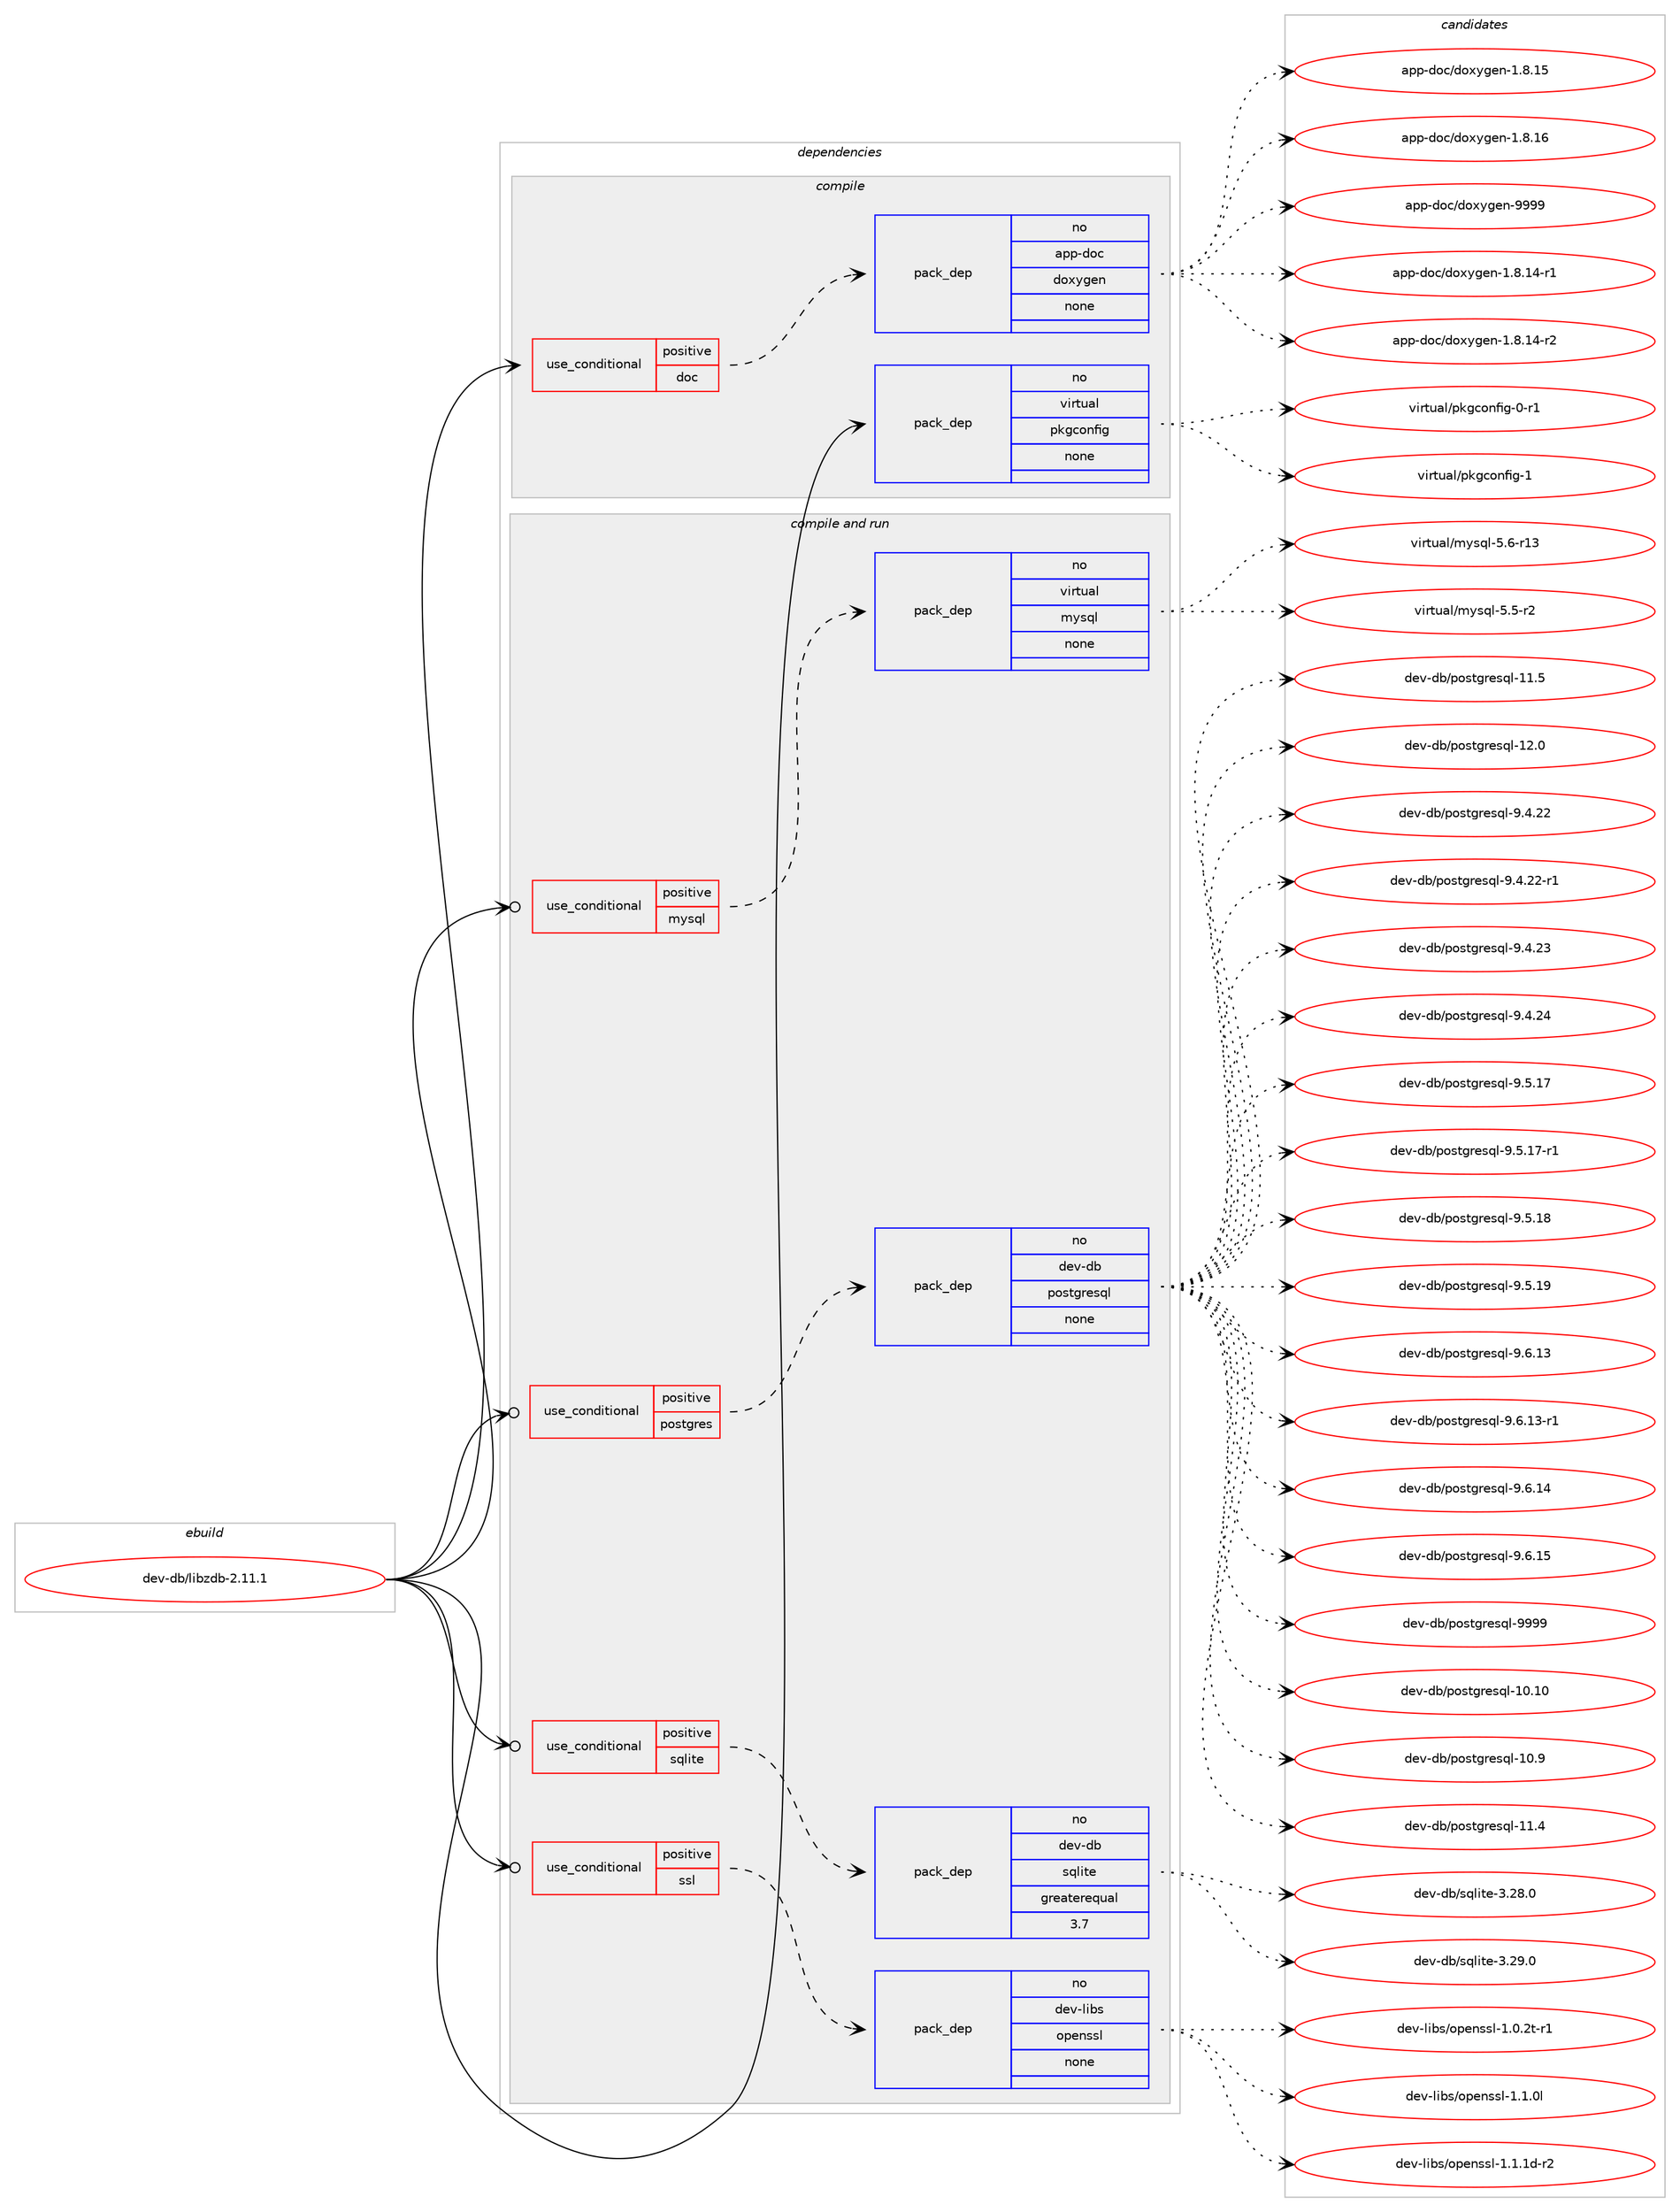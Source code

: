 digraph prolog {

# *************
# Graph options
# *************

newrank=true;
concentrate=true;
compound=true;
graph [rankdir=LR,fontname=Helvetica,fontsize=10,ranksep=1.5];#, ranksep=2.5, nodesep=0.2];
edge  [arrowhead=vee];
node  [fontname=Helvetica,fontsize=10];

# **********
# The ebuild
# **********

subgraph cluster_leftcol {
color=gray;
label=<<i>ebuild</i>>;
id [label="dev-db/libzdb-2.11.1", color=red, width=4, href="../dev-db/libzdb-2.11.1.svg"];
}

# ****************
# The dependencies
# ****************

subgraph cluster_midcol {
color=gray;
label=<<i>dependencies</i>>;
subgraph cluster_compile {
fillcolor="#eeeeee";
style=filled;
label=<<i>compile</i>>;
subgraph cond122585 {
dependency518292 [label=<<TABLE BORDER="0" CELLBORDER="1" CELLSPACING="0" CELLPADDING="4"><TR><TD ROWSPAN="3" CELLPADDING="10">use_conditional</TD></TR><TR><TD>positive</TD></TR><TR><TD>doc</TD></TR></TABLE>>, shape=none, color=red];
subgraph pack386092 {
dependency518293 [label=<<TABLE BORDER="0" CELLBORDER="1" CELLSPACING="0" CELLPADDING="4" WIDTH="220"><TR><TD ROWSPAN="6" CELLPADDING="30">pack_dep</TD></TR><TR><TD WIDTH="110">no</TD></TR><TR><TD>app-doc</TD></TR><TR><TD>doxygen</TD></TR><TR><TD>none</TD></TR><TR><TD></TD></TR></TABLE>>, shape=none, color=blue];
}
dependency518292:e -> dependency518293:w [weight=20,style="dashed",arrowhead="vee"];
}
id:e -> dependency518292:w [weight=20,style="solid",arrowhead="vee"];
subgraph pack386093 {
dependency518294 [label=<<TABLE BORDER="0" CELLBORDER="1" CELLSPACING="0" CELLPADDING="4" WIDTH="220"><TR><TD ROWSPAN="6" CELLPADDING="30">pack_dep</TD></TR><TR><TD WIDTH="110">no</TD></TR><TR><TD>virtual</TD></TR><TR><TD>pkgconfig</TD></TR><TR><TD>none</TD></TR><TR><TD></TD></TR></TABLE>>, shape=none, color=blue];
}
id:e -> dependency518294:w [weight=20,style="solid",arrowhead="vee"];
}
subgraph cluster_compileandrun {
fillcolor="#eeeeee";
style=filled;
label=<<i>compile and run</i>>;
subgraph cond122586 {
dependency518295 [label=<<TABLE BORDER="0" CELLBORDER="1" CELLSPACING="0" CELLPADDING="4"><TR><TD ROWSPAN="3" CELLPADDING="10">use_conditional</TD></TR><TR><TD>positive</TD></TR><TR><TD>mysql</TD></TR></TABLE>>, shape=none, color=red];
subgraph pack386094 {
dependency518296 [label=<<TABLE BORDER="0" CELLBORDER="1" CELLSPACING="0" CELLPADDING="4" WIDTH="220"><TR><TD ROWSPAN="6" CELLPADDING="30">pack_dep</TD></TR><TR><TD WIDTH="110">no</TD></TR><TR><TD>virtual</TD></TR><TR><TD>mysql</TD></TR><TR><TD>none</TD></TR><TR><TD></TD></TR></TABLE>>, shape=none, color=blue];
}
dependency518295:e -> dependency518296:w [weight=20,style="dashed",arrowhead="vee"];
}
id:e -> dependency518295:w [weight=20,style="solid",arrowhead="odotvee"];
subgraph cond122587 {
dependency518297 [label=<<TABLE BORDER="0" CELLBORDER="1" CELLSPACING="0" CELLPADDING="4"><TR><TD ROWSPAN="3" CELLPADDING="10">use_conditional</TD></TR><TR><TD>positive</TD></TR><TR><TD>postgres</TD></TR></TABLE>>, shape=none, color=red];
subgraph pack386095 {
dependency518298 [label=<<TABLE BORDER="0" CELLBORDER="1" CELLSPACING="0" CELLPADDING="4" WIDTH="220"><TR><TD ROWSPAN="6" CELLPADDING="30">pack_dep</TD></TR><TR><TD WIDTH="110">no</TD></TR><TR><TD>dev-db</TD></TR><TR><TD>postgresql</TD></TR><TR><TD>none</TD></TR><TR><TD></TD></TR></TABLE>>, shape=none, color=blue];
}
dependency518297:e -> dependency518298:w [weight=20,style="dashed",arrowhead="vee"];
}
id:e -> dependency518297:w [weight=20,style="solid",arrowhead="odotvee"];
subgraph cond122588 {
dependency518299 [label=<<TABLE BORDER="0" CELLBORDER="1" CELLSPACING="0" CELLPADDING="4"><TR><TD ROWSPAN="3" CELLPADDING="10">use_conditional</TD></TR><TR><TD>positive</TD></TR><TR><TD>sqlite</TD></TR></TABLE>>, shape=none, color=red];
subgraph pack386096 {
dependency518300 [label=<<TABLE BORDER="0" CELLBORDER="1" CELLSPACING="0" CELLPADDING="4" WIDTH="220"><TR><TD ROWSPAN="6" CELLPADDING="30">pack_dep</TD></TR><TR><TD WIDTH="110">no</TD></TR><TR><TD>dev-db</TD></TR><TR><TD>sqlite</TD></TR><TR><TD>greaterequal</TD></TR><TR><TD>3.7</TD></TR></TABLE>>, shape=none, color=blue];
}
dependency518299:e -> dependency518300:w [weight=20,style="dashed",arrowhead="vee"];
}
id:e -> dependency518299:w [weight=20,style="solid",arrowhead="odotvee"];
subgraph cond122589 {
dependency518301 [label=<<TABLE BORDER="0" CELLBORDER="1" CELLSPACING="0" CELLPADDING="4"><TR><TD ROWSPAN="3" CELLPADDING="10">use_conditional</TD></TR><TR><TD>positive</TD></TR><TR><TD>ssl</TD></TR></TABLE>>, shape=none, color=red];
subgraph pack386097 {
dependency518302 [label=<<TABLE BORDER="0" CELLBORDER="1" CELLSPACING="0" CELLPADDING="4" WIDTH="220"><TR><TD ROWSPAN="6" CELLPADDING="30">pack_dep</TD></TR><TR><TD WIDTH="110">no</TD></TR><TR><TD>dev-libs</TD></TR><TR><TD>openssl</TD></TR><TR><TD>none</TD></TR><TR><TD></TD></TR></TABLE>>, shape=none, color=blue];
}
dependency518301:e -> dependency518302:w [weight=20,style="dashed",arrowhead="vee"];
}
id:e -> dependency518301:w [weight=20,style="solid",arrowhead="odotvee"];
}
subgraph cluster_run {
fillcolor="#eeeeee";
style=filled;
label=<<i>run</i>>;
}
}

# **************
# The candidates
# **************

subgraph cluster_choices {
rank=same;
color=gray;
label=<<i>candidates</i>>;

subgraph choice386092 {
color=black;
nodesep=1;
choice97112112451001119947100111120121103101110454946564649524511449 [label="app-doc/doxygen-1.8.14-r1", color=red, width=4,href="../app-doc/doxygen-1.8.14-r1.svg"];
choice97112112451001119947100111120121103101110454946564649524511450 [label="app-doc/doxygen-1.8.14-r2", color=red, width=4,href="../app-doc/doxygen-1.8.14-r2.svg"];
choice9711211245100111994710011112012110310111045494656464953 [label="app-doc/doxygen-1.8.15", color=red, width=4,href="../app-doc/doxygen-1.8.15.svg"];
choice9711211245100111994710011112012110310111045494656464954 [label="app-doc/doxygen-1.8.16", color=red, width=4,href="../app-doc/doxygen-1.8.16.svg"];
choice971121124510011199471001111201211031011104557575757 [label="app-doc/doxygen-9999", color=red, width=4,href="../app-doc/doxygen-9999.svg"];
dependency518293:e -> choice97112112451001119947100111120121103101110454946564649524511449:w [style=dotted,weight="100"];
dependency518293:e -> choice97112112451001119947100111120121103101110454946564649524511450:w [style=dotted,weight="100"];
dependency518293:e -> choice9711211245100111994710011112012110310111045494656464953:w [style=dotted,weight="100"];
dependency518293:e -> choice9711211245100111994710011112012110310111045494656464954:w [style=dotted,weight="100"];
dependency518293:e -> choice971121124510011199471001111201211031011104557575757:w [style=dotted,weight="100"];
}
subgraph choice386093 {
color=black;
nodesep=1;
choice11810511411611797108471121071039911111010210510345484511449 [label="virtual/pkgconfig-0-r1", color=red, width=4,href="../virtual/pkgconfig-0-r1.svg"];
choice1181051141161179710847112107103991111101021051034549 [label="virtual/pkgconfig-1", color=red, width=4,href="../virtual/pkgconfig-1.svg"];
dependency518294:e -> choice11810511411611797108471121071039911111010210510345484511449:w [style=dotted,weight="100"];
dependency518294:e -> choice1181051141161179710847112107103991111101021051034549:w [style=dotted,weight="100"];
}
subgraph choice386094 {
color=black;
nodesep=1;
choice1181051141161179710847109121115113108455346534511450 [label="virtual/mysql-5.5-r2", color=red, width=4,href="../virtual/mysql-5.5-r2.svg"];
choice118105114116117971084710912111511310845534654451144951 [label="virtual/mysql-5.6-r13", color=red, width=4,href="../virtual/mysql-5.6-r13.svg"];
dependency518296:e -> choice1181051141161179710847109121115113108455346534511450:w [style=dotted,weight="100"];
dependency518296:e -> choice118105114116117971084710912111511310845534654451144951:w [style=dotted,weight="100"];
}
subgraph choice386095 {
color=black;
nodesep=1;
choice100101118451009847112111115116103114101115113108454948464948 [label="dev-db/postgresql-10.10", color=red, width=4,href="../dev-db/postgresql-10.10.svg"];
choice1001011184510098471121111151161031141011151131084549484657 [label="dev-db/postgresql-10.9", color=red, width=4,href="../dev-db/postgresql-10.9.svg"];
choice1001011184510098471121111151161031141011151131084549494652 [label="dev-db/postgresql-11.4", color=red, width=4,href="../dev-db/postgresql-11.4.svg"];
choice1001011184510098471121111151161031141011151131084549494653 [label="dev-db/postgresql-11.5", color=red, width=4,href="../dev-db/postgresql-11.5.svg"];
choice1001011184510098471121111151161031141011151131084549504648 [label="dev-db/postgresql-12.0", color=red, width=4,href="../dev-db/postgresql-12.0.svg"];
choice10010111845100984711211111511610311410111511310845574652465050 [label="dev-db/postgresql-9.4.22", color=red, width=4,href="../dev-db/postgresql-9.4.22.svg"];
choice100101118451009847112111115116103114101115113108455746524650504511449 [label="dev-db/postgresql-9.4.22-r1", color=red, width=4,href="../dev-db/postgresql-9.4.22-r1.svg"];
choice10010111845100984711211111511610311410111511310845574652465051 [label="dev-db/postgresql-9.4.23", color=red, width=4,href="../dev-db/postgresql-9.4.23.svg"];
choice10010111845100984711211111511610311410111511310845574652465052 [label="dev-db/postgresql-9.4.24", color=red, width=4,href="../dev-db/postgresql-9.4.24.svg"];
choice10010111845100984711211111511610311410111511310845574653464955 [label="dev-db/postgresql-9.5.17", color=red, width=4,href="../dev-db/postgresql-9.5.17.svg"];
choice100101118451009847112111115116103114101115113108455746534649554511449 [label="dev-db/postgresql-9.5.17-r1", color=red, width=4,href="../dev-db/postgresql-9.5.17-r1.svg"];
choice10010111845100984711211111511610311410111511310845574653464956 [label="dev-db/postgresql-9.5.18", color=red, width=4,href="../dev-db/postgresql-9.5.18.svg"];
choice10010111845100984711211111511610311410111511310845574653464957 [label="dev-db/postgresql-9.5.19", color=red, width=4,href="../dev-db/postgresql-9.5.19.svg"];
choice10010111845100984711211111511610311410111511310845574654464951 [label="dev-db/postgresql-9.6.13", color=red, width=4,href="../dev-db/postgresql-9.6.13.svg"];
choice100101118451009847112111115116103114101115113108455746544649514511449 [label="dev-db/postgresql-9.6.13-r1", color=red, width=4,href="../dev-db/postgresql-9.6.13-r1.svg"];
choice10010111845100984711211111511610311410111511310845574654464952 [label="dev-db/postgresql-9.6.14", color=red, width=4,href="../dev-db/postgresql-9.6.14.svg"];
choice10010111845100984711211111511610311410111511310845574654464953 [label="dev-db/postgresql-9.6.15", color=red, width=4,href="../dev-db/postgresql-9.6.15.svg"];
choice1001011184510098471121111151161031141011151131084557575757 [label="dev-db/postgresql-9999", color=red, width=4,href="../dev-db/postgresql-9999.svg"];
dependency518298:e -> choice100101118451009847112111115116103114101115113108454948464948:w [style=dotted,weight="100"];
dependency518298:e -> choice1001011184510098471121111151161031141011151131084549484657:w [style=dotted,weight="100"];
dependency518298:e -> choice1001011184510098471121111151161031141011151131084549494652:w [style=dotted,weight="100"];
dependency518298:e -> choice1001011184510098471121111151161031141011151131084549494653:w [style=dotted,weight="100"];
dependency518298:e -> choice1001011184510098471121111151161031141011151131084549504648:w [style=dotted,weight="100"];
dependency518298:e -> choice10010111845100984711211111511610311410111511310845574652465050:w [style=dotted,weight="100"];
dependency518298:e -> choice100101118451009847112111115116103114101115113108455746524650504511449:w [style=dotted,weight="100"];
dependency518298:e -> choice10010111845100984711211111511610311410111511310845574652465051:w [style=dotted,weight="100"];
dependency518298:e -> choice10010111845100984711211111511610311410111511310845574652465052:w [style=dotted,weight="100"];
dependency518298:e -> choice10010111845100984711211111511610311410111511310845574653464955:w [style=dotted,weight="100"];
dependency518298:e -> choice100101118451009847112111115116103114101115113108455746534649554511449:w [style=dotted,weight="100"];
dependency518298:e -> choice10010111845100984711211111511610311410111511310845574653464956:w [style=dotted,weight="100"];
dependency518298:e -> choice10010111845100984711211111511610311410111511310845574653464957:w [style=dotted,weight="100"];
dependency518298:e -> choice10010111845100984711211111511610311410111511310845574654464951:w [style=dotted,weight="100"];
dependency518298:e -> choice100101118451009847112111115116103114101115113108455746544649514511449:w [style=dotted,weight="100"];
dependency518298:e -> choice10010111845100984711211111511610311410111511310845574654464952:w [style=dotted,weight="100"];
dependency518298:e -> choice10010111845100984711211111511610311410111511310845574654464953:w [style=dotted,weight="100"];
dependency518298:e -> choice1001011184510098471121111151161031141011151131084557575757:w [style=dotted,weight="100"];
}
subgraph choice386096 {
color=black;
nodesep=1;
choice10010111845100984711511310810511610145514650564648 [label="dev-db/sqlite-3.28.0", color=red, width=4,href="../dev-db/sqlite-3.28.0.svg"];
choice10010111845100984711511310810511610145514650574648 [label="dev-db/sqlite-3.29.0", color=red, width=4,href="../dev-db/sqlite-3.29.0.svg"];
dependency518300:e -> choice10010111845100984711511310810511610145514650564648:w [style=dotted,weight="100"];
dependency518300:e -> choice10010111845100984711511310810511610145514650574648:w [style=dotted,weight="100"];
}
subgraph choice386097 {
color=black;
nodesep=1;
choice1001011184510810598115471111121011101151151084549464846501164511449 [label="dev-libs/openssl-1.0.2t-r1", color=red, width=4,href="../dev-libs/openssl-1.0.2t-r1.svg"];
choice100101118451081059811547111112101110115115108454946494648108 [label="dev-libs/openssl-1.1.0l", color=red, width=4,href="../dev-libs/openssl-1.1.0l.svg"];
choice1001011184510810598115471111121011101151151084549464946491004511450 [label="dev-libs/openssl-1.1.1d-r2", color=red, width=4,href="../dev-libs/openssl-1.1.1d-r2.svg"];
dependency518302:e -> choice1001011184510810598115471111121011101151151084549464846501164511449:w [style=dotted,weight="100"];
dependency518302:e -> choice100101118451081059811547111112101110115115108454946494648108:w [style=dotted,weight="100"];
dependency518302:e -> choice1001011184510810598115471111121011101151151084549464946491004511450:w [style=dotted,weight="100"];
}
}

}
